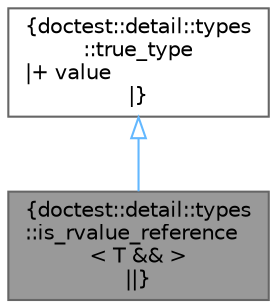 digraph "doctest::detail::types::is_rvalue_reference&lt; T &amp;&amp; &gt;"
{
 // LATEX_PDF_SIZE
  bgcolor="transparent";
  edge [fontname=Helvetica,fontsize=10,labelfontname=Helvetica,labelfontsize=10];
  node [fontname=Helvetica,fontsize=10,shape=box,height=0.2,width=0.4];
  Node1 [label="{doctest::detail::types\l::is_rvalue_reference\l\< T && \>\n||}",height=0.2,width=0.4,color="gray40", fillcolor="grey60", style="filled", fontcolor="black",tooltip=" "];
  Node2 -> Node1 [dir="back",color="steelblue1",style="solid",arrowtail="onormal"];
  Node2 [label="{doctest::detail::types\l::true_type\n|+ value\l|}",height=0.2,width=0.4,color="gray40", fillcolor="white", style="filled",URL="$structdoctest_1_1detail_1_1types_1_1true__type.html",tooltip=" "];
}
